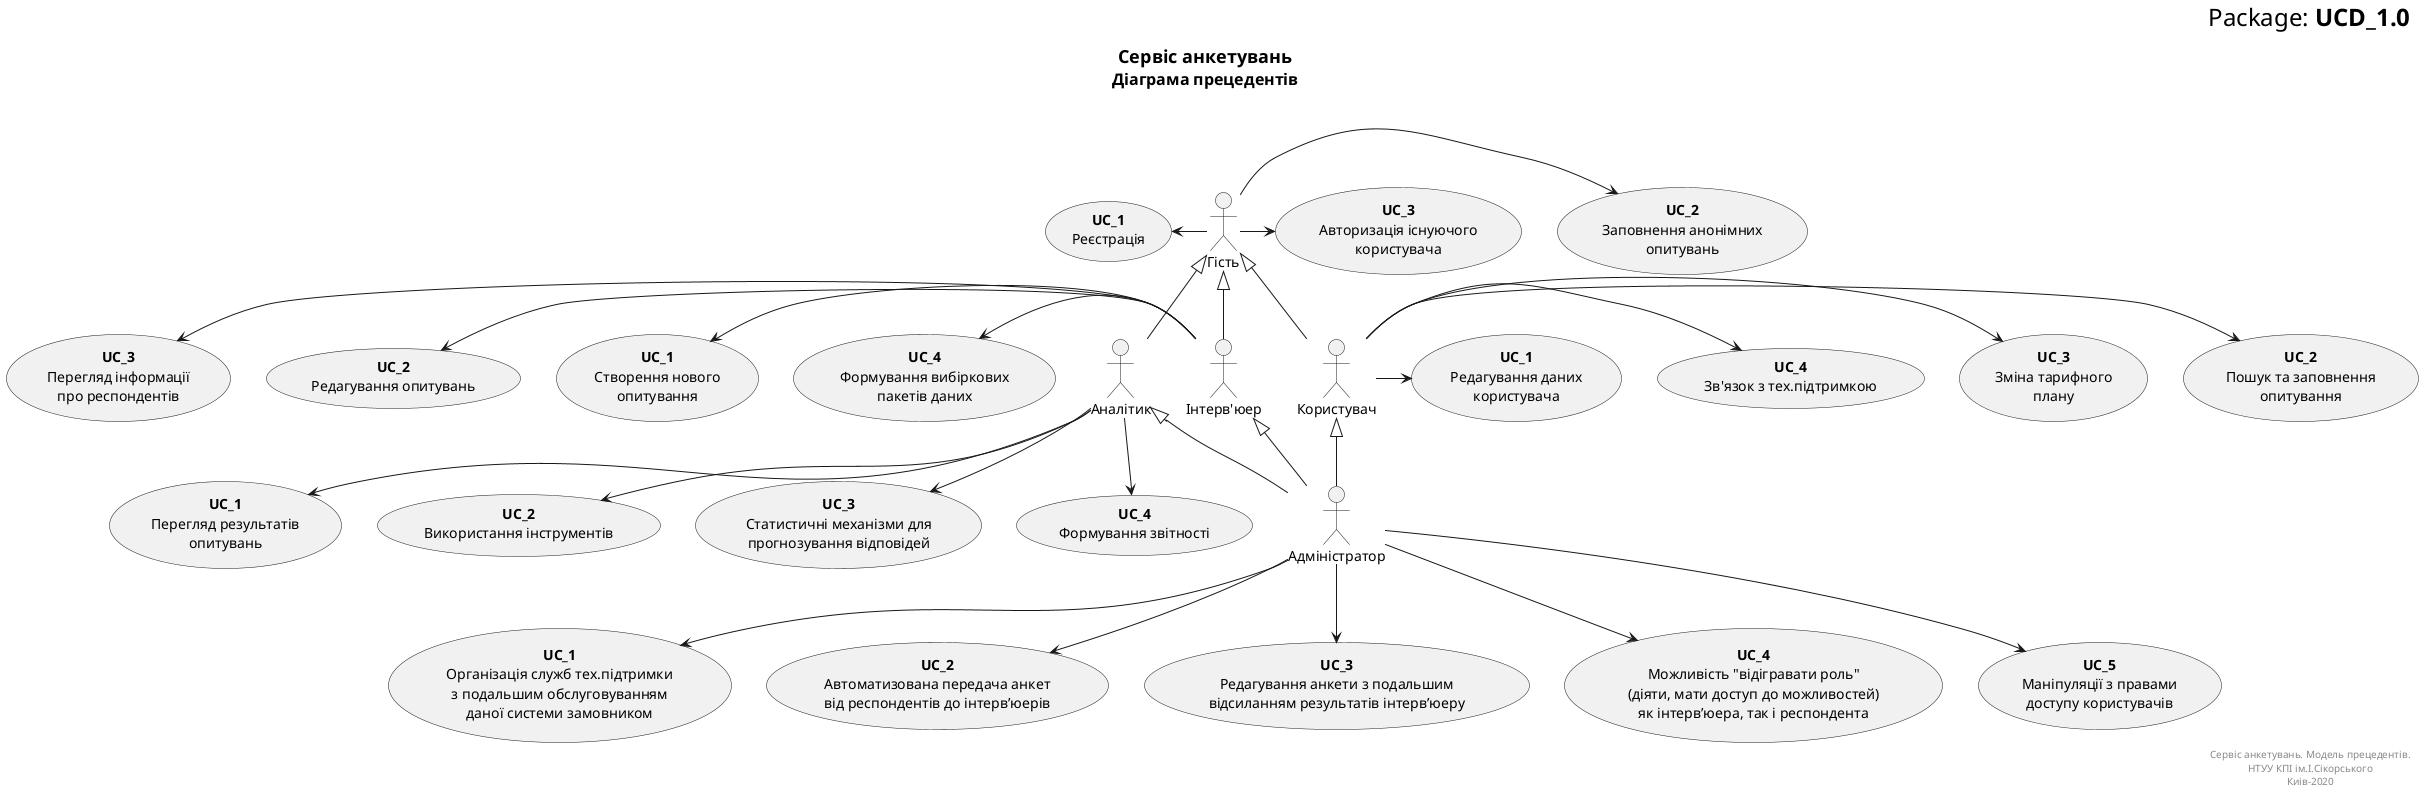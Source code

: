 @startuml ModelView
right header
  <font size=24 color=black>Package: <b>UCD_1.0
end header
  
title
<font size=18 color=black>Сервіс анкетувань
<font size=16 color=black>Діаграма прецедентів
end title

actor "Гість" as Guest
actor "Користувач" as User
actor "Аналітик" as Analyst
actor "Інтерв'юер" as Interviewer
actor "Адміністратор" as Admin

' UCes for Guest:
usecase "<b>UC_1</b>\nРеєстрація" as UC1_Guest
usecase "<b>UC_2</b>\nЗаповнення анонімних\nопитувань" as UC2_Guest
usecase "<b>UC_3</b>\nАвторизація існуючого\nкористувача" as UC3_Guest

' UCes for User:
usecase "<b>UC_1</b>\nРедагування даних\nкористувача" as UC1_User
usecase "<b>UC_2</b>\nПошук та заповнення\nопитування" as UC2_User
usecase "<b>UC_3</b>\nЗміна тарифного\nплану" as UC3_User
usecase "<b>UC_4</b>\nЗв'язок з тех.підтримкою" as UC4_User

' UCes for Analyst:
usecase "<b>UC_1</b>\nПерегляд результатів\nопитувань" as UC1_Analyst
usecase "<b>UC_2</b>\nВикористання інструментів" as UC2_Analyst
usecase "<b>UC_3</b>\nСтатистичні механізми для\nпрогнозування відповідей" as UC3_Analyst
usecase "<b>UC_4</b>\nФормування звітності" as UC4_Analyst

' UCes for Interviewer:
usecase "<b>UC_1</b>\nСтворення нового\nопитування" as UC1_Interviewer
usecase "<b>UC_2</b>\nРедагування опитувань" as UC2_Interviewer
usecase "<b>UC_3</b>\nПерегляд інформації\nпро респондентів" as UC3_Interviewer
usecase "<b>UC_4</b>\nФормування вибіркових\nпакетів даних" as UC4_Interviewer

' UCes for Admin:
usecase "<b>UC_1</b>\nОрганізація служб тех.підтримки\nз подальшим обслуговуванням\nданої системи замовником" as UC1_Admin
usecase "<b>UC_2</b>\nАвтоматизована передача анкет\nвід респондентів до інтерв’юерів" as UC2_Admin
usecase "<b>UC_3</b>\nРедагування анкети з подальшим\nвідсиланням результатів інтерв’юеру" as UC3_Admin
usecase "<b>UC_4</b>\nМожливість "відігравати роль"\n(діяти, мати доступ до можливостей)\nяк інтерв’юера, так і респондента" as UC4_Admin
usecase "<b>UC_5</b>\nМаніпуляції з правами\nдоступу користувачів" as UC5_Admin

' Actors connections
User -u-|> Guest
Interviewer -u-|> Guest
Analyst -u-|> Guest

Admin -u-|> User
Admin -u-|> Interviewer
Admin -u-|> Analyst

' UCes connectios
Guest -l-> UC1_Guest
Guest -r-> UC2_Guest
Guest -r-> UC3_Guest

User -r-> UC1_User
User -r-> UC2_User
User -r-> UC3_User
User -r-> UC4_User

Analyst -d-> UC1_Analyst
Analyst -d-> UC2_Analyst
Analyst -d-> UC3_Analyst
Analyst -d-> UC4_Analyst

Interviewer -l-> UC1_Interviewer
Interviewer -l-> UC2_Interviewer
Interviewer -l-> UC3_Interviewer
Interviewer -l-> UC4_Interviewer

Admin -d-> UC1_Admin
Admin -d-> UC2_Admin
Admin -d-> UC3_Admin
Admin -d-> UC4_Admin
Admin -d-> UC5_Admin

right footer
Сервіс анкетувань. Модель прецедентів.
НТУУ КПІ ім.І.Сікорського
Киів-2020
end footer

@enduml